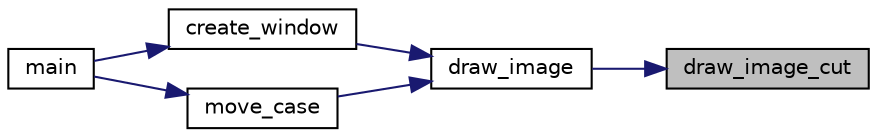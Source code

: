digraph "draw_image_cut"
{
 // LATEX_PDF_SIZE
  edge [fontname="Helvetica",fontsize="10",labelfontname="Helvetica",labelfontsize="10"];
  node [fontname="Helvetica",fontsize="10",shape=record];
  rankdir="RL";
  Node1 [label="draw_image_cut",height=0.2,width=0.4,color="black", fillcolor="grey75", style="filled", fontcolor="black",tooltip="Dessine l'image sur le plateau sauf celle de la case vide."];
  Node1 -> Node2 [dir="back",color="midnightblue",fontsize="10",style="solid",fontname="Helvetica"];
  Node2 [label="draw_image",height=0.2,width=0.4,color="black", fillcolor="white", style="filled",URL="$frame_8h.html#a151f4c66589944d167b894b1b03493b2",tooltip="Dessine contenu dans chaque case du plateau."];
  Node2 -> Node3 [dir="back",color="midnightblue",fontsize="10",style="solid",fontname="Helvetica"];
  Node3 [label="create_window",height=0.2,width=0.4,color="black", fillcolor="white", style="filled",URL="$frame_8h.html#adbf4a23b001075b18efb14b900bce769",tooltip="Créer la fenêtre et initialise le plateau de jeu."];
  Node3 -> Node4 [dir="back",color="midnightblue",fontsize="10",style="solid",fontname="Helvetica"];
  Node4 [label="main",height=0.2,width=0.4,color="black", fillcolor="white", style="filled",URL="$main_8c.html#abf9e6b7e6f15df4b525a2e7705ba3089",tooltip="Fonction principale."];
  Node2 -> Node5 [dir="back",color="midnightblue",fontsize="10",style="solid",fontname="Helvetica"];
  Node5 [label="move_case",height=0.2,width=0.4,color="black", fillcolor="white", style="filled",URL="$logic_8c.html#a725476abc9735c8ad148677fad2c1b90",tooltip="Gère le déplacement des cases du plateau."];
  Node5 -> Node4 [dir="back",color="midnightblue",fontsize="10",style="solid",fontname="Helvetica"];
}

